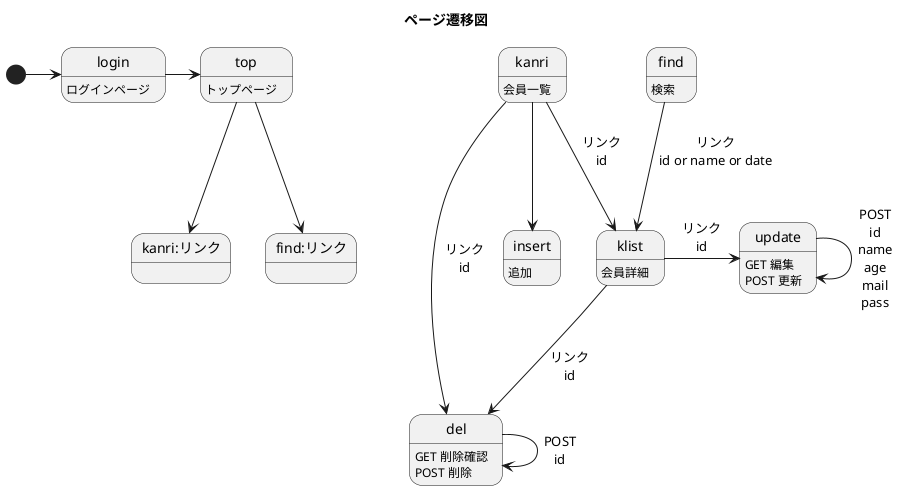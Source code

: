 @startuml
title ページ遷移図
login:ログインページ
top:トップページ
kanri : 会員一覧
del:GET 削除確認\nPOST 削除
update:GET 編集\nPOST 更新
insert:追加
klist:会員詳細
find:検索

[*]->login
login->top
top-->kanri:リンク
top-->find:リンク
kanri-->del:リンク\nid
kanri-->insert
kanri-->klist:リンク\nid
del-->del:POST\nid
find-->klist:リンク\nid or name or date
klist-->del:リンク\nid

update-->update:POST\nid\nname\nage\nmail\npass
klist->update:リンク\nid

@enduml